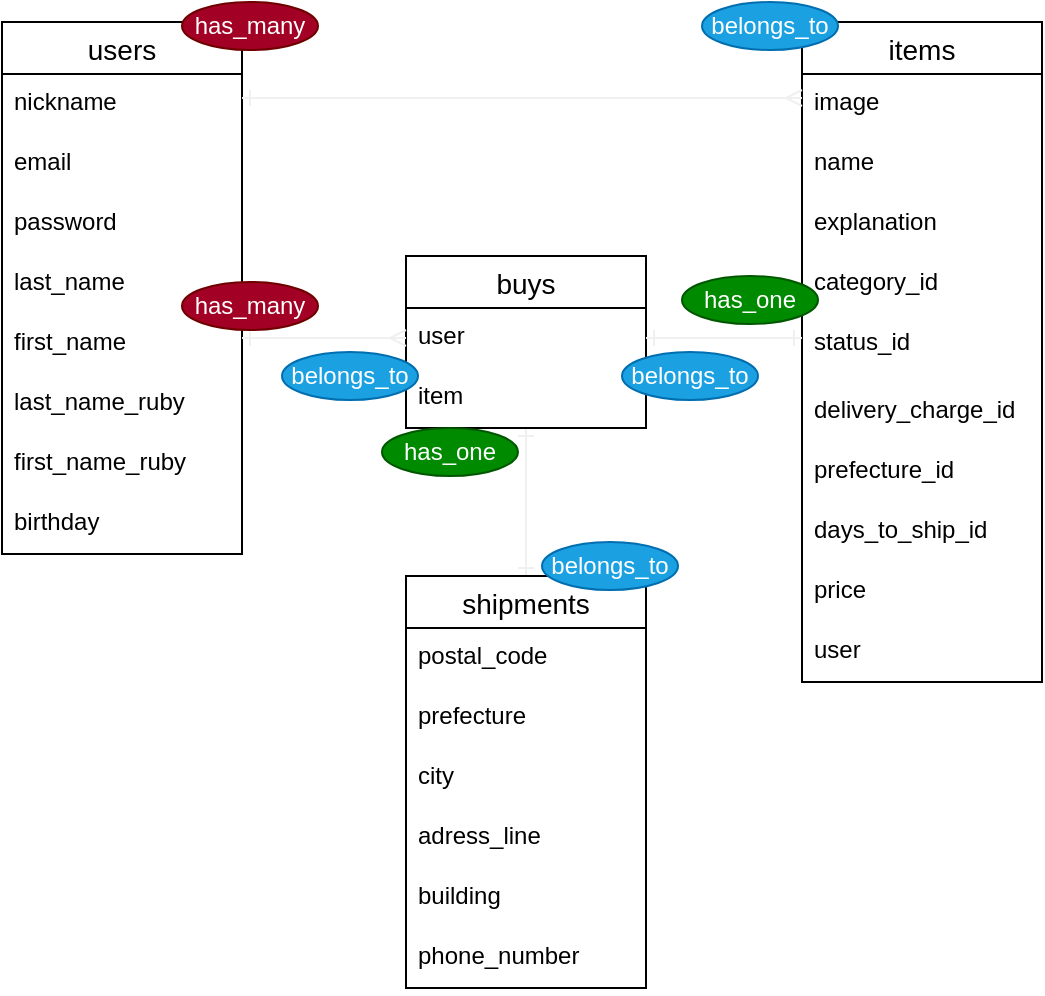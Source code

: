 <mxfile>
    <diagram id="9keW1RLL1VGuEgUTxLud" name="ページ1">
        <mxGraphModel dx="481" dy="423" grid="1" gridSize="10" guides="0" tooltips="1" connect="1" arrows="1" fold="1" page="1" pageScale="1" pageWidth="827" pageHeight="1169" math="0" shadow="0">
            <root>
                <mxCell id="0"/>
                <mxCell id="1" parent="0"/>
                <mxCell id="57" value="users" style="swimlane;fontStyle=0;childLayout=stackLayout;horizontal=1;startSize=26;horizontalStack=0;resizeParent=1;resizeParentMax=0;resizeLast=0;collapsible=1;marginBottom=0;align=center;fontSize=14;" parent="1" vertex="1">
                    <mxGeometry x="40" y="40" width="120" height="266" as="geometry">
                        <mxRectangle x="140" y="160" width="70" height="26" as="alternateBounds"/>
                    </mxGeometry>
                </mxCell>
                <mxCell id="58" value="nickname" style="text;strokeColor=none;fillColor=none;spacingLeft=4;spacingRight=4;overflow=hidden;rotatable=0;points=[[0,0.5],[1,0.5]];portConstraint=eastwest;fontSize=12;" parent="57" vertex="1">
                    <mxGeometry y="26" width="120" height="30" as="geometry"/>
                </mxCell>
                <mxCell id="59" value="email" style="text;strokeColor=none;fillColor=none;spacingLeft=4;spacingRight=4;overflow=hidden;rotatable=0;points=[[0,0.5],[1,0.5]];portConstraint=eastwest;fontSize=12;" parent="57" vertex="1">
                    <mxGeometry y="56" width="120" height="30" as="geometry"/>
                </mxCell>
                <mxCell id="63" value="password" style="text;strokeColor=none;fillColor=none;spacingLeft=4;spacingRight=4;overflow=hidden;rotatable=0;points=[[0,0.5],[1,0.5]];portConstraint=eastwest;fontSize=12;" parent="57" vertex="1">
                    <mxGeometry y="86" width="120" height="30" as="geometry"/>
                </mxCell>
                <mxCell id="66" value="last_name" style="text;strokeColor=none;fillColor=none;spacingLeft=4;spacingRight=4;overflow=hidden;rotatable=0;points=[[0,0.5],[1,0.5]];portConstraint=eastwest;fontSize=12;" parent="57" vertex="1">
                    <mxGeometry y="116" width="120" height="30" as="geometry"/>
                </mxCell>
                <mxCell id="67" value="first_name" style="text;strokeColor=none;fillColor=none;spacingLeft=4;spacingRight=4;overflow=hidden;rotatable=0;points=[[0,0.5],[1,0.5]];portConstraint=eastwest;fontSize=12;" parent="57" vertex="1">
                    <mxGeometry y="146" width="120" height="30" as="geometry"/>
                </mxCell>
                <mxCell id="68" value="last_name_ruby" style="text;strokeColor=none;fillColor=none;spacingLeft=4;spacingRight=4;overflow=hidden;rotatable=0;points=[[0,0.5],[1,0.5]];portConstraint=eastwest;fontSize=12;" parent="57" vertex="1">
                    <mxGeometry y="176" width="120" height="30" as="geometry"/>
                </mxCell>
                <mxCell id="69" value="first_name_ruby" style="text;strokeColor=none;fillColor=none;spacingLeft=4;spacingRight=4;overflow=hidden;rotatable=0;points=[[0,0.5],[1,0.5]];portConstraint=eastwest;fontSize=12;" parent="57" vertex="1">
                    <mxGeometry y="206" width="120" height="30" as="geometry"/>
                </mxCell>
                <mxCell id="71" value="birthday" style="text;strokeColor=none;fillColor=none;spacingLeft=4;spacingRight=4;overflow=hidden;rotatable=0;points=[[0,0.5],[1,0.5]];portConstraint=eastwest;fontSize=12;" parent="57" vertex="1">
                    <mxGeometry y="236" width="120" height="30" as="geometry"/>
                </mxCell>
                <mxCell id="74" value="items" style="swimlane;fontStyle=0;childLayout=stackLayout;horizontal=1;startSize=26;horizontalStack=0;resizeParent=1;resizeParentMax=0;resizeLast=0;collapsible=1;marginBottom=0;align=center;fontSize=14;" parent="1" vertex="1">
                    <mxGeometry x="440" y="40" width="120" height="330" as="geometry"/>
                </mxCell>
                <mxCell id="75" value="image" style="text;strokeColor=none;fillColor=none;spacingLeft=4;spacingRight=4;overflow=hidden;rotatable=0;points=[[0,0.5],[1,0.5]];portConstraint=eastwest;fontSize=12;" parent="74" vertex="1">
                    <mxGeometry y="26" width="120" height="30" as="geometry"/>
                </mxCell>
                <mxCell id="76" value="name" style="text;strokeColor=none;fillColor=none;spacingLeft=4;spacingRight=4;overflow=hidden;rotatable=0;points=[[0,0.5],[1,0.5]];portConstraint=eastwest;fontSize=12;" parent="74" vertex="1">
                    <mxGeometry y="56" width="120" height="30" as="geometry"/>
                </mxCell>
                <mxCell id="77" value="explanation" style="text;strokeColor=none;fillColor=none;spacingLeft=4;spacingRight=4;overflow=hidden;rotatable=0;points=[[0,0.5],[1,0.5]];portConstraint=eastwest;fontSize=12;" parent="74" vertex="1">
                    <mxGeometry y="86" width="120" height="30" as="geometry"/>
                </mxCell>
                <mxCell id="78" value="category_id" style="text;strokeColor=none;fillColor=none;spacingLeft=4;spacingRight=4;overflow=hidden;rotatable=0;points=[[0,0.5],[1,0.5]];portConstraint=eastwest;fontSize=12;" parent="74" vertex="1">
                    <mxGeometry y="116" width="120" height="30" as="geometry"/>
                </mxCell>
                <mxCell id="79" value="status_id" style="text;strokeColor=none;fillColor=none;spacingLeft=4;spacingRight=4;overflow=hidden;rotatable=0;points=[[0,0.5],[1,0.5]];portConstraint=eastwest;fontSize=12;" parent="74" vertex="1">
                    <mxGeometry y="146" width="120" height="34" as="geometry"/>
                </mxCell>
                <mxCell id="80" value="delivery_charge_id" style="text;strokeColor=none;fillColor=none;spacingLeft=4;spacingRight=4;overflow=hidden;rotatable=0;points=[[0,0.5],[1,0.5]];portConstraint=eastwest;fontSize=12;" parent="74" vertex="1">
                    <mxGeometry y="180" width="120" height="30" as="geometry"/>
                </mxCell>
                <mxCell id="81" value="prefecture_id" style="text;strokeColor=none;fillColor=none;spacingLeft=4;spacingRight=4;overflow=hidden;rotatable=0;points=[[0,0.5],[1,0.5]];portConstraint=eastwest;fontSize=12;" parent="74" vertex="1">
                    <mxGeometry y="210" width="120" height="30" as="geometry"/>
                </mxCell>
                <mxCell id="87" value="days_to_ship_id" style="text;strokeColor=none;fillColor=none;spacingLeft=4;spacingRight=4;overflow=hidden;rotatable=0;points=[[0,0.5],[1,0.5]];portConstraint=eastwest;fontSize=12;" parent="74" vertex="1">
                    <mxGeometry y="240" width="120" height="30" as="geometry"/>
                </mxCell>
                <mxCell id="83" value="price" style="text;strokeColor=none;fillColor=none;spacingLeft=4;spacingRight=4;overflow=hidden;rotatable=0;points=[[0,0.5],[1,0.5]];portConstraint=eastwest;fontSize=12;" parent="74" vertex="1">
                    <mxGeometry y="270" width="120" height="30" as="geometry"/>
                </mxCell>
                <mxCell id="84" value="user" style="text;strokeColor=none;fillColor=none;spacingLeft=4;spacingRight=4;overflow=hidden;rotatable=0;points=[[0,0.5],[1,0.5]];portConstraint=eastwest;fontSize=12;" parent="74" vertex="1">
                    <mxGeometry y="300" width="120" height="30" as="geometry"/>
                </mxCell>
                <mxCell id="85" style="edgeStyle=none;html=1;exitX=1;exitY=0.5;exitDx=0;exitDy=0;endArrow=ERmany;endFill=0;strokeColor=#F0F0F0;startSize=6;startArrow=ERone;startFill=0;" parent="1" edge="1">
                    <mxGeometry relative="1" as="geometry">
                        <mxPoint x="160" y="78" as="sourcePoint"/>
                        <mxPoint x="440" y="78" as="targetPoint"/>
                        <Array as="points">
                            <mxPoint x="370" y="78"/>
                        </Array>
                    </mxGeometry>
                </mxCell>
                <mxCell id="108" style="edgeStyle=none;html=1;entryX=0.5;entryY=0;entryDx=0;entryDy=0;startArrow=ERone;startFill=0;endArrow=ERone;endFill=0;startSize=6;strokeColor=#F0F0F0;" parent="1" source="88" target="93" edge="1">
                    <mxGeometry relative="1" as="geometry"/>
                </mxCell>
                <mxCell id="88" value="buys" style="swimlane;fontStyle=0;childLayout=stackLayout;horizontal=1;startSize=26;horizontalStack=0;resizeParent=1;resizeParentMax=0;resizeLast=0;collapsible=1;marginBottom=0;align=center;fontSize=14;" parent="1" vertex="1">
                    <mxGeometry x="242" y="157" width="120" height="86" as="geometry"/>
                </mxCell>
                <mxCell id="89" value="user" style="text;strokeColor=none;fillColor=none;spacingLeft=4;spacingRight=4;overflow=hidden;rotatable=0;points=[[0,0.5],[1,0.5]];portConstraint=eastwest;fontSize=12;" parent="88" vertex="1">
                    <mxGeometry y="26" width="120" height="30" as="geometry"/>
                </mxCell>
                <mxCell id="90" value="item" style="text;strokeColor=none;fillColor=none;spacingLeft=4;spacingRight=4;overflow=hidden;rotatable=0;points=[[0,0.5],[1,0.5]];portConstraint=eastwest;fontSize=12;" parent="88" vertex="1">
                    <mxGeometry y="56" width="120" height="30" as="geometry"/>
                </mxCell>
                <mxCell id="93" value="shipments" style="swimlane;fontStyle=0;childLayout=stackLayout;horizontal=1;startSize=26;horizontalStack=0;resizeParent=1;resizeParentMax=0;resizeLast=0;collapsible=1;marginBottom=0;align=center;fontSize=14;" parent="1" vertex="1">
                    <mxGeometry x="242" y="317" width="120" height="206" as="geometry"/>
                </mxCell>
                <mxCell id="94" value="postal_code" style="text;strokeColor=none;fillColor=none;spacingLeft=4;spacingRight=4;overflow=hidden;rotatable=0;points=[[0,0.5],[1,0.5]];portConstraint=eastwest;fontSize=12;" parent="93" vertex="1">
                    <mxGeometry y="26" width="120" height="30" as="geometry"/>
                </mxCell>
                <mxCell id="95" value="prefecture" style="text;strokeColor=none;fillColor=none;spacingLeft=4;spacingRight=4;overflow=hidden;rotatable=0;points=[[0,0.5],[1,0.5]];portConstraint=eastwest;fontSize=12;" parent="93" vertex="1">
                    <mxGeometry y="56" width="120" height="30" as="geometry"/>
                </mxCell>
                <mxCell id="96" value="city" style="text;strokeColor=none;fillColor=none;spacingLeft=4;spacingRight=4;overflow=hidden;rotatable=0;points=[[0,0.5],[1,0.5]];portConstraint=eastwest;fontSize=12;" parent="93" vertex="1">
                    <mxGeometry y="86" width="120" height="30" as="geometry"/>
                </mxCell>
                <mxCell id="97" value="adress_line" style="text;strokeColor=none;fillColor=none;spacingLeft=4;spacingRight=4;overflow=hidden;rotatable=0;points=[[0,0.5],[1,0.5]];portConstraint=eastwest;fontSize=12;" parent="93" vertex="1">
                    <mxGeometry y="116" width="120" height="30" as="geometry"/>
                </mxCell>
                <mxCell id="98" value="building" style="text;strokeColor=none;fillColor=none;spacingLeft=4;spacingRight=4;overflow=hidden;rotatable=0;points=[[0,0.5],[1,0.5]];portConstraint=eastwest;fontSize=12;" parent="93" vertex="1">
                    <mxGeometry y="146" width="120" height="30" as="geometry"/>
                </mxCell>
                <mxCell id="99" value="phone_number" style="text;strokeColor=none;fillColor=none;spacingLeft=4;spacingRight=4;overflow=hidden;rotatable=0;points=[[0,0.5],[1,0.5]];portConstraint=eastwest;fontSize=12;" parent="93" vertex="1">
                    <mxGeometry y="176" width="120" height="30" as="geometry"/>
                </mxCell>
                <mxCell id="105" style="edgeStyle=none;html=1;exitX=1;exitY=0.5;exitDx=0;exitDy=0;entryX=0;entryY=0.5;entryDx=0;entryDy=0;startArrow=ERone;startFill=0;endArrow=ERmany;endFill=0;startSize=6;strokeColor=#F0F0F0;" parent="1" target="89" edge="1">
                    <mxGeometry relative="1" as="geometry">
                        <mxPoint x="160" y="198" as="sourcePoint"/>
                    </mxGeometry>
                </mxCell>
                <mxCell id="107" style="edgeStyle=none;html=1;entryX=1;entryY=0.5;entryDx=0;entryDy=0;startArrow=ERone;startFill=0;endArrow=ERone;endFill=0;startSize=6;strokeColor=#F0F0F0;" parent="1" target="89" edge="1">
                    <mxGeometry relative="1" as="geometry">
                        <mxPoint x="440" y="198" as="sourcePoint"/>
                    </mxGeometry>
                </mxCell>
                <mxCell id="109" value="has_many" style="ellipse;whiteSpace=wrap;html=1;align=center;fontStyle=0;fillColor=#a20025;fontColor=#ffffff;strokeColor=#6F0000;" parent="1" vertex="1">
                    <mxGeometry x="130" y="30" width="68" height="24" as="geometry"/>
                </mxCell>
                <mxCell id="110" value="has_many" style="ellipse;whiteSpace=wrap;html=1;align=center;fontStyle=0;fillColor=#a20025;fontColor=#ffffff;strokeColor=#6F0000;" parent="1" vertex="1">
                    <mxGeometry x="130" y="170" width="68" height="24" as="geometry"/>
                </mxCell>
                <mxCell id="111" value="belongs_to" style="ellipse;whiteSpace=wrap;html=1;align=center;fontStyle=0;fillColor=#1ba1e2;fontColor=#ffffff;strokeColor=#006EAF;" parent="1" vertex="1">
                    <mxGeometry x="390" y="30" width="68" height="24" as="geometry"/>
                </mxCell>
                <mxCell id="113" value="belongs_to" style="ellipse;whiteSpace=wrap;html=1;align=center;fontStyle=0;fillColor=#1ba1e2;fontColor=#ffffff;strokeColor=#006EAF;" parent="1" vertex="1">
                    <mxGeometry x="350" y="205" width="68" height="24" as="geometry"/>
                </mxCell>
                <mxCell id="114" value="belongs_to" style="ellipse;whiteSpace=wrap;html=1;align=center;fontStyle=0;fillColor=#1ba1e2;fontColor=#ffffff;strokeColor=#006EAF;" parent="1" vertex="1">
                    <mxGeometry x="180" y="205" width="68" height="24" as="geometry"/>
                </mxCell>
                <mxCell id="117" value="belongs_to" style="ellipse;whiteSpace=wrap;html=1;align=center;fontStyle=0;fillColor=#1ba1e2;fontColor=#ffffff;strokeColor=#006EAF;" parent="1" vertex="1">
                    <mxGeometry x="310" y="300" width="68" height="24" as="geometry"/>
                </mxCell>
                <mxCell id="118" value="has_one" style="ellipse;whiteSpace=wrap;html=1;align=center;fontStyle=0;fillColor=#008a00;fontColor=#ffffff;strokeColor=#005700;" parent="1" vertex="1">
                    <mxGeometry x="230" y="243" width="68" height="24" as="geometry"/>
                </mxCell>
                <mxCell id="119" value="has_one" style="ellipse;whiteSpace=wrap;html=1;align=center;fontStyle=0;fillColor=#008a00;fontColor=#ffffff;strokeColor=#005700;" vertex="1" parent="1">
                    <mxGeometry x="380" y="167" width="68" height="24" as="geometry"/>
                </mxCell>
            </root>
        </mxGraphModel>
    </diagram>
</mxfile>